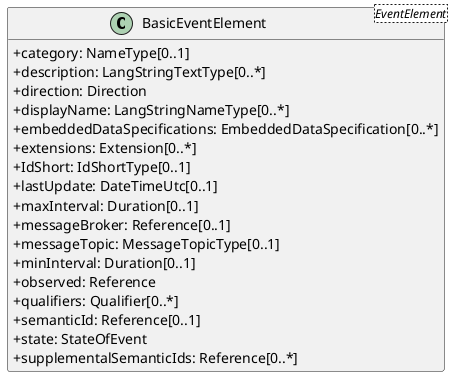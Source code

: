 @startuml
skinparam classAttributeIconSize 0
hide methods

class BasicEventElement<EventElement> {
  +category: NameType[0..1] 
  +description: LangStringTextType[0..*] 
  +direction: Direction 
  +displayName: LangStringNameType[0..*] 
  +embeddedDataSpecifications: EmbeddedDataSpecification[0..*] 
  +extensions: Extension[0..*] 
  +IdShort: IdShortType[0..1] 
  +lastUpdate: DateTimeUtc[0..1] 
  +maxInterval: Duration[0..1] 
  +messageBroker: Reference[0..1] 
  +messageTopic: MessageTopicType[0..1] 
  +minInterval: Duration[0..1] 
  +observed: Reference 
  +qualifiers: Qualifier[0..*] 
  +semanticId: Reference[0..1] 
  +state: StateOfEvent 
  +supplementalSemanticIds: Reference[0..*] 
}
@enduml